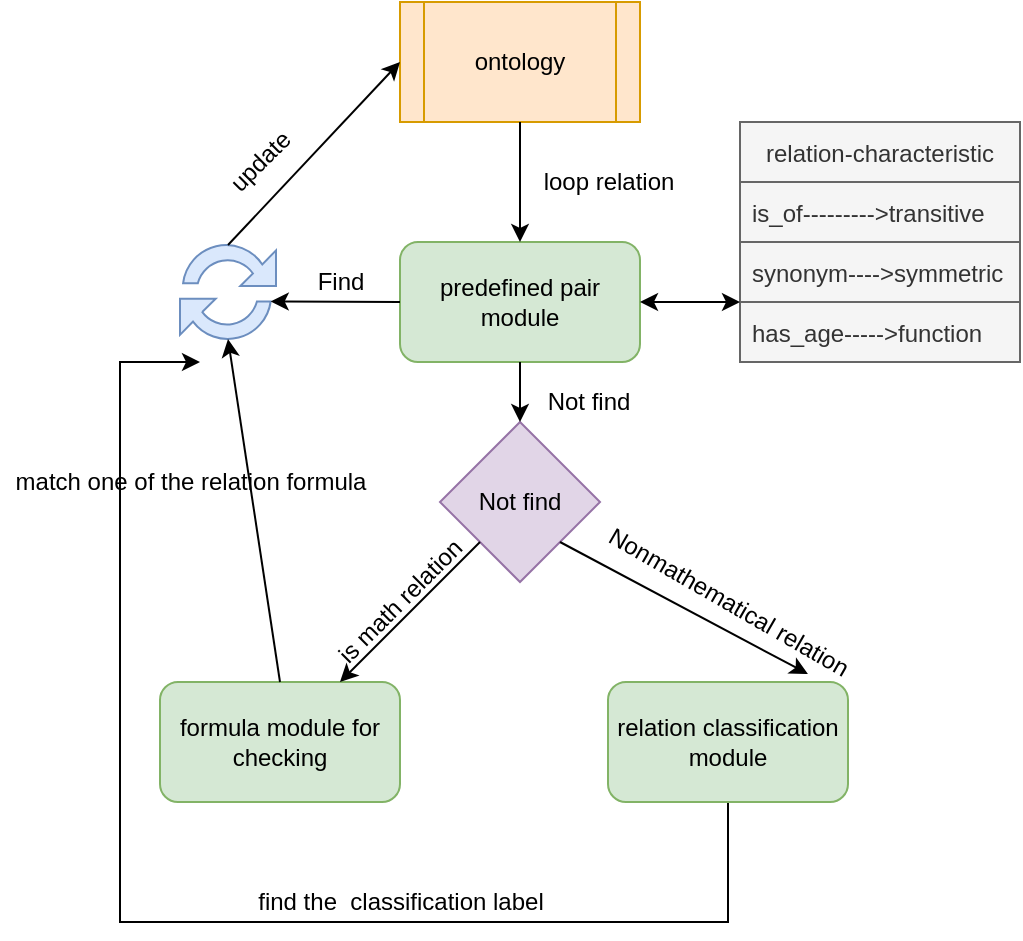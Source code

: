 <mxfile version="17.4.6" type="github">
  <diagram id="XqnaKPGImywsLeecfN6a" name="Page-1">
    <mxGraphModel dx="946" dy="547" grid="1" gridSize="10" guides="1" tooltips="1" connect="1" arrows="1" fold="1" page="1" pageScale="1" pageWidth="827" pageHeight="1169" math="0" shadow="0">
      <root>
        <mxCell id="0" />
        <mxCell id="1" parent="0" />
        <mxCell id="3Jk47x3_0CZ66x86huAH-1" value="predefined pair module" style="rounded=1;whiteSpace=wrap;html=1;fillColor=#d5e8d4;strokeColor=#82b366;" vertex="1" parent="1">
          <mxGeometry x="310" y="220" width="120" height="60" as="geometry" />
        </mxCell>
        <mxCell id="3Jk47x3_0CZ66x86huAH-3" value="ontology" style="shape=process;whiteSpace=wrap;html=1;backgroundOutline=1;fillColor=#ffe6cc;strokeColor=#d79b00;" vertex="1" parent="1">
          <mxGeometry x="310" y="100" width="120" height="60" as="geometry" />
        </mxCell>
        <mxCell id="3Jk47x3_0CZ66x86huAH-4" value="" style="endArrow=classic;html=1;rounded=0;exitX=0.5;exitY=1;exitDx=0;exitDy=0;entryX=0.5;entryY=0;entryDx=0;entryDy=0;" edge="1" parent="1" source="3Jk47x3_0CZ66x86huAH-3" target="3Jk47x3_0CZ66x86huAH-1">
          <mxGeometry width="50" height="50" relative="1" as="geometry">
            <mxPoint x="450" y="310" as="sourcePoint" />
            <mxPoint x="500" y="260" as="targetPoint" />
          </mxGeometry>
        </mxCell>
        <mxCell id="3Jk47x3_0CZ66x86huAH-5" value="" style="sketch=0;pointerEvents=1;shadow=0;dashed=0;html=1;strokeColor=#6c8ebf;labelPosition=center;verticalLabelPosition=bottom;verticalAlign=top;align=center;fillColor=#dae8fc;shape=mxgraph.mscae.intune.update" vertex="1" parent="1">
          <mxGeometry x="200" y="220" width="48" height="50" as="geometry" />
        </mxCell>
        <mxCell id="3Jk47x3_0CZ66x86huAH-6" value="" style="endArrow=classic;html=1;rounded=0;exitX=0.5;exitY=0.03;exitDx=0;exitDy=0;exitPerimeter=0;entryX=0;entryY=0.5;entryDx=0;entryDy=0;" edge="1" parent="1" source="3Jk47x3_0CZ66x86huAH-5" target="3Jk47x3_0CZ66x86huAH-3">
          <mxGeometry width="50" height="50" relative="1" as="geometry">
            <mxPoint x="450" y="310" as="sourcePoint" />
            <mxPoint x="500" y="260" as="targetPoint" />
          </mxGeometry>
        </mxCell>
        <mxCell id="3Jk47x3_0CZ66x86huAH-7" value="loop relation" style="text;html=1;align=center;verticalAlign=middle;resizable=0;points=[];autosize=1;strokeColor=none;fillColor=none;" vertex="1" parent="1">
          <mxGeometry x="374" y="180" width="80" height="20" as="geometry" />
        </mxCell>
        <mxCell id="3Jk47x3_0CZ66x86huAH-8" value="relation-characteristic" style="swimlane;fontStyle=0;childLayout=stackLayout;horizontal=1;startSize=30;horizontalStack=0;resizeParent=1;resizeParentMax=0;resizeLast=0;collapsible=1;marginBottom=0;fillColor=#f5f5f5;fontColor=#333333;strokeColor=#666666;" vertex="1" parent="1">
          <mxGeometry x="480" y="160" width="140" height="120" as="geometry" />
        </mxCell>
        <mxCell id="3Jk47x3_0CZ66x86huAH-9" value="is_of---------&gt;transitive" style="text;strokeColor=#666666;fillColor=#f5f5f5;align=left;verticalAlign=middle;spacingLeft=4;spacingRight=4;overflow=hidden;points=[[0,0.5],[1,0.5]];portConstraint=eastwest;rotatable=0;fontColor=#333333;" vertex="1" parent="3Jk47x3_0CZ66x86huAH-8">
          <mxGeometry y="30" width="140" height="30" as="geometry" />
        </mxCell>
        <mxCell id="3Jk47x3_0CZ66x86huAH-10" value="synonym----&gt;symmetric" style="text;strokeColor=#666666;fillColor=#f5f5f5;align=left;verticalAlign=middle;spacingLeft=4;spacingRight=4;overflow=hidden;points=[[0,0.5],[1,0.5]];portConstraint=eastwest;rotatable=0;fontColor=#333333;" vertex="1" parent="3Jk47x3_0CZ66x86huAH-8">
          <mxGeometry y="60" width="140" height="30" as="geometry" />
        </mxCell>
        <mxCell id="3Jk47x3_0CZ66x86huAH-11" value="has_age-----&gt;function" style="text;strokeColor=#666666;fillColor=#f5f5f5;align=left;verticalAlign=middle;spacingLeft=4;spacingRight=4;overflow=hidden;points=[[0,0.5],[1,0.5]];portConstraint=eastwest;rotatable=0;fontColor=#333333;" vertex="1" parent="3Jk47x3_0CZ66x86huAH-8">
          <mxGeometry y="90" width="140" height="30" as="geometry" />
        </mxCell>
        <mxCell id="3Jk47x3_0CZ66x86huAH-12" value="" style="endArrow=classic;startArrow=classic;html=1;rounded=0;exitX=1;exitY=0.5;exitDx=0;exitDy=0;" edge="1" parent="1" source="3Jk47x3_0CZ66x86huAH-1">
          <mxGeometry width="50" height="50" relative="1" as="geometry">
            <mxPoint x="450" y="310" as="sourcePoint" />
            <mxPoint x="480" y="250" as="targetPoint" />
          </mxGeometry>
        </mxCell>
        <mxCell id="3Jk47x3_0CZ66x86huAH-13" value="formula module for checking" style="rounded=1;whiteSpace=wrap;html=1;fillColor=#d5e8d4;strokeColor=#82b366;" vertex="1" parent="1">
          <mxGeometry x="190" y="440" width="120" height="60" as="geometry" />
        </mxCell>
        <mxCell id="3Jk47x3_0CZ66x86huAH-34" style="edgeStyle=orthogonalEdgeStyle;rounded=0;orthogonalLoop=1;jettySize=auto;html=1;" edge="1" parent="1" source="3Jk47x3_0CZ66x86huAH-14">
          <mxGeometry relative="1" as="geometry">
            <mxPoint x="210" y="280" as="targetPoint" />
            <Array as="points">
              <mxPoint x="474" y="560" />
              <mxPoint x="170" y="560" />
              <mxPoint x="170" y="280" />
            </Array>
          </mxGeometry>
        </mxCell>
        <mxCell id="3Jk47x3_0CZ66x86huAH-14" value="relation classification module" style="rounded=1;whiteSpace=wrap;html=1;fillColor=#d5e8d4;strokeColor=#82b366;" vertex="1" parent="1">
          <mxGeometry x="414" y="440" width="120" height="60" as="geometry" />
        </mxCell>
        <mxCell id="3Jk47x3_0CZ66x86huAH-15" value="update" style="text;html=1;align=center;verticalAlign=middle;resizable=0;points=[];autosize=1;strokeColor=none;fillColor=none;rotation=-45;" vertex="1" parent="1">
          <mxGeometry x="215" y="170" width="50" height="20" as="geometry" />
        </mxCell>
        <mxCell id="3Jk47x3_0CZ66x86huAH-16" value="" style="endArrow=classic;html=1;rounded=0;exitX=0;exitY=0.5;exitDx=0;exitDy=0;entryX=0.945;entryY=0.595;entryDx=0;entryDy=0;entryPerimeter=0;" edge="1" parent="1" source="3Jk47x3_0CZ66x86huAH-1" target="3Jk47x3_0CZ66x86huAH-5">
          <mxGeometry width="50" height="50" relative="1" as="geometry">
            <mxPoint x="450" y="310" as="sourcePoint" />
            <mxPoint x="500" y="260" as="targetPoint" />
          </mxGeometry>
        </mxCell>
        <mxCell id="3Jk47x3_0CZ66x86huAH-17" value="Find" style="text;html=1;align=center;verticalAlign=middle;resizable=0;points=[];autosize=1;strokeColor=none;fillColor=none;" vertex="1" parent="1">
          <mxGeometry x="260" y="230" width="40" height="20" as="geometry" />
        </mxCell>
        <mxCell id="3Jk47x3_0CZ66x86huAH-19" value="Not find" style="text;html=1;align=center;verticalAlign=middle;resizable=0;points=[];autosize=1;strokeColor=none;fillColor=none;" vertex="1" parent="1">
          <mxGeometry x="374" y="290" width="60" height="20" as="geometry" />
        </mxCell>
        <mxCell id="3Jk47x3_0CZ66x86huAH-20" value="Not find" style="rhombus;whiteSpace=wrap;html=1;fillColor=#e1d5e7;strokeColor=#9673a6;" vertex="1" parent="1">
          <mxGeometry x="330" y="310" width="80" height="80" as="geometry" />
        </mxCell>
        <mxCell id="3Jk47x3_0CZ66x86huAH-23" value="" style="endArrow=classic;html=1;rounded=0;exitX=0;exitY=1;exitDx=0;exitDy=0;" edge="1" parent="1" source="3Jk47x3_0CZ66x86huAH-20" target="3Jk47x3_0CZ66x86huAH-13">
          <mxGeometry width="50" height="50" relative="1" as="geometry">
            <mxPoint x="450" y="310" as="sourcePoint" />
            <mxPoint x="500" y="260" as="targetPoint" />
          </mxGeometry>
        </mxCell>
        <mxCell id="3Jk47x3_0CZ66x86huAH-24" value="is math relation" style="text;html=1;align=center;verticalAlign=middle;resizable=0;points=[];autosize=1;strokeColor=none;fillColor=none;rotation=-45;" vertex="1" parent="1">
          <mxGeometry x="260" y="390" width="100" height="20" as="geometry" />
        </mxCell>
        <mxCell id="3Jk47x3_0CZ66x86huAH-26" value="" style="endArrow=classic;html=1;rounded=0;exitX=1;exitY=1;exitDx=0;exitDy=0;entryX=0.833;entryY=-0.067;entryDx=0;entryDy=0;entryPerimeter=0;" edge="1" parent="1" source="3Jk47x3_0CZ66x86huAH-20" target="3Jk47x3_0CZ66x86huAH-14">
          <mxGeometry width="50" height="50" relative="1" as="geometry">
            <mxPoint x="450" y="310" as="sourcePoint" />
            <mxPoint x="500" y="260" as="targetPoint" />
          </mxGeometry>
        </mxCell>
        <mxCell id="3Jk47x3_0CZ66x86huAH-28" value="Nonmathematical relation" style="text;html=1;align=center;verticalAlign=middle;resizable=0;points=[];autosize=1;strokeColor=none;fillColor=none;rotation=30;" vertex="1" parent="1">
          <mxGeometry x="399" y="390" width="150" height="20" as="geometry" />
        </mxCell>
        <mxCell id="3Jk47x3_0CZ66x86huAH-30" value="" style="endArrow=classic;html=1;rounded=0;exitX=0.5;exitY=0;exitDx=0;exitDy=0;entryX=0.5;entryY=0.97;entryDx=0;entryDy=0;entryPerimeter=0;" edge="1" parent="1" source="3Jk47x3_0CZ66x86huAH-13" target="3Jk47x3_0CZ66x86huAH-5">
          <mxGeometry width="50" height="50" relative="1" as="geometry">
            <mxPoint x="450" y="310" as="sourcePoint" />
            <mxPoint x="500" y="260" as="targetPoint" />
          </mxGeometry>
        </mxCell>
        <mxCell id="3Jk47x3_0CZ66x86huAH-31" value="match one of the relation formula" style="text;html=1;align=center;verticalAlign=middle;resizable=0;points=[];autosize=1;strokeColor=none;fillColor=none;rotation=0;" vertex="1" parent="1">
          <mxGeometry x="110" y="330" width="190" height="20" as="geometry" />
        </mxCell>
        <mxCell id="3Jk47x3_0CZ66x86huAH-33" value="" style="endArrow=classic;html=1;rounded=0;exitX=0.5;exitY=1;exitDx=0;exitDy=0;" edge="1" parent="1" source="3Jk47x3_0CZ66x86huAH-1" target="3Jk47x3_0CZ66x86huAH-20">
          <mxGeometry width="50" height="50" relative="1" as="geometry">
            <mxPoint x="450" y="310" as="sourcePoint" />
            <mxPoint x="500" y="260" as="targetPoint" />
          </mxGeometry>
        </mxCell>
        <mxCell id="3Jk47x3_0CZ66x86huAH-35" value="find the&amp;nbsp; classification label" style="text;html=1;align=center;verticalAlign=middle;resizable=0;points=[];autosize=1;strokeColor=none;fillColor=none;" vertex="1" parent="1">
          <mxGeometry x="230" y="540" width="160" height="20" as="geometry" />
        </mxCell>
      </root>
    </mxGraphModel>
  </diagram>
</mxfile>
